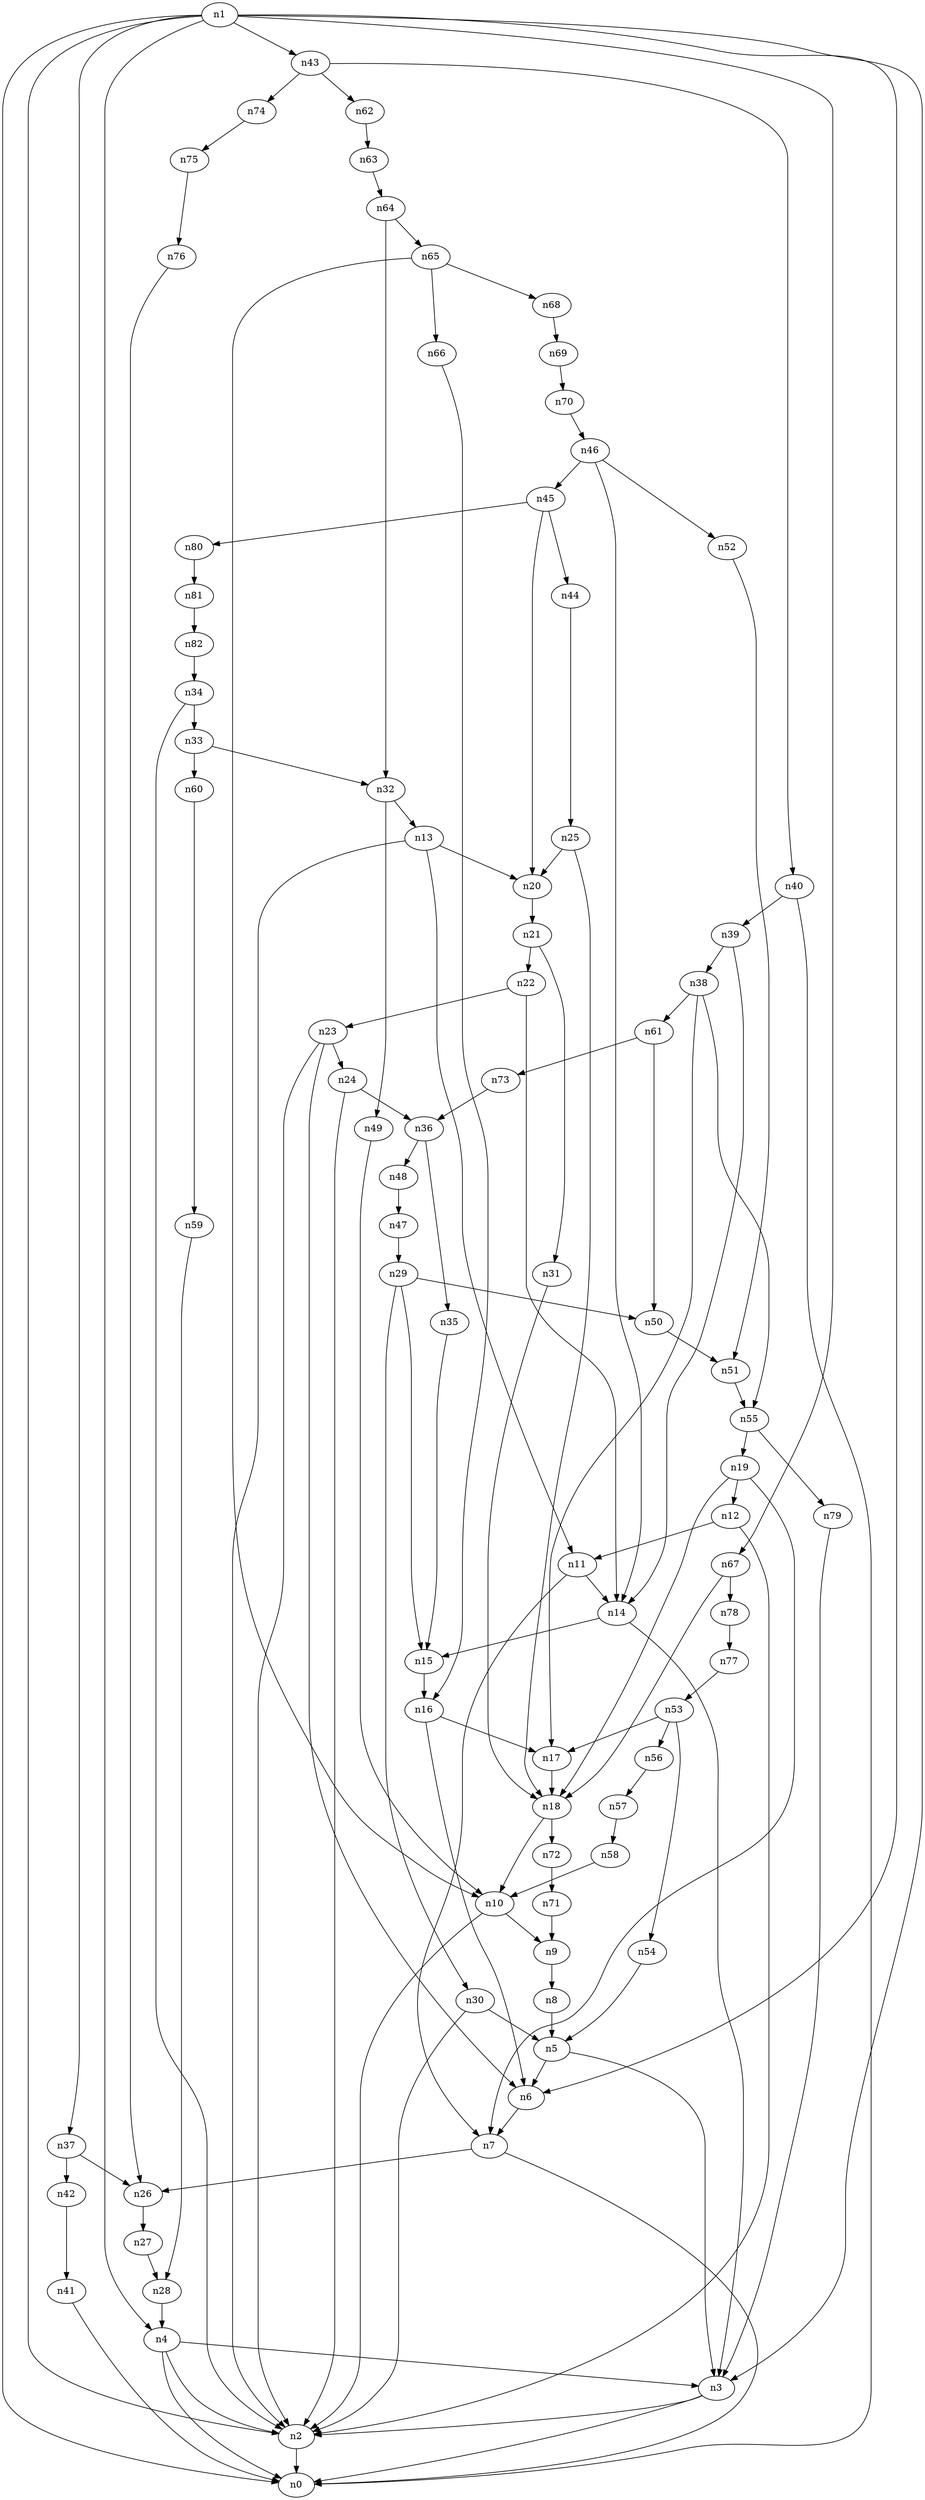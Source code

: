 digraph G {
	n1 -> n0	 [_graphml_id=e0];
	n1 -> n2	 [_graphml_id=e1];
	n1 -> n3	 [_graphml_id=e6];
	n1 -> n4	 [_graphml_id=e9];
	n1 -> n6	 [_graphml_id=e12];
	n1 -> n37	 [_graphml_id=e61];
	n1 -> n43	 [_graphml_id=e69];
	n1 -> n67	 [_graphml_id=e109];
	n2 -> n0	 [_graphml_id=e5];
	n3 -> n0	 [_graphml_id=e8];
	n3 -> n2	 [_graphml_id=e2];
	n4 -> n0	 [_graphml_id=e4];
	n4 -> n2	 [_graphml_id=e7];
	n4 -> n3	 [_graphml_id=e3];
	n5 -> n3	 [_graphml_id=e10];
	n5 -> n6	 [_graphml_id=e11];
	n6 -> n7	 [_graphml_id=e13];
	n7 -> n0	 [_graphml_id=e14];
	n7 -> n26	 [_graphml_id=e43];
	n8 -> n5	 [_graphml_id=e15];
	n9 -> n8	 [_graphml_id=e16];
	n10 -> n2	 [_graphml_id=e18];
	n10 -> n9	 [_graphml_id=e17];
	n11 -> n7	 [_graphml_id=e19];
	n11 -> n14	 [_graphml_id=e24];
	n12 -> n2	 [_graphml_id=e21];
	n12 -> n11	 [_graphml_id=e20];
	n13 -> n2	 [_graphml_id=e23];
	n13 -> n11	 [_graphml_id=e22];
	n13 -> n20	 [_graphml_id=e34];
	n14 -> n3	 [_graphml_id=e33];
	n14 -> n15	 [_graphml_id=e25];
	n15 -> n16	 [_graphml_id=e26];
	n16 -> n6	 [_graphml_id=e27];
	n16 -> n17	 [_graphml_id=e28];
	n17 -> n18	 [_graphml_id=e29];
	n18 -> n10	 [_graphml_id=e30];
	n18 -> n72	 [_graphml_id=e118];
	n19 -> n7	 [_graphml_id=e32];
	n19 -> n12	 [_graphml_id=e31];
	n19 -> n18	 [_graphml_id=e111];
	n20 -> n21	 [_graphml_id=e35];
	n21 -> n22	 [_graphml_id=e36];
	n21 -> n31	 [_graphml_id=e51];
	n22 -> n14	 [_graphml_id=e37];
	n22 -> n23	 [_graphml_id=e52];
	n23 -> n2	 [_graphml_id=e71];
	n23 -> n6	 [_graphml_id=e38];
	n23 -> n24	 [_graphml_id=e39];
	n24 -> n2	 [_graphml_id=e40];
	n24 -> n36	 [_graphml_id=e59];
	n25 -> n18	 [_graphml_id=e41];
	n25 -> n20	 [_graphml_id=e42];
	n26 -> n27	 [_graphml_id=e44];
	n27 -> n28	 [_graphml_id=e45];
	n28 -> n4	 [_graphml_id=e46];
	n29 -> n15	 [_graphml_id=e47];
	n29 -> n30	 [_graphml_id=e48];
	n29 -> n50	 [_graphml_id=e82];
	n30 -> n2	 [_graphml_id=e49];
	n30 -> n5	 [_graphml_id=e101];
	n31 -> n18	 [_graphml_id=e50];
	n32 -> n13	 [_graphml_id=e53];
	n32 -> n49	 [_graphml_id=e79];
	n33 -> n32	 [_graphml_id=e54];
	n33 -> n60	 [_graphml_id=e98];
	n34 -> n2	 [_graphml_id=e56];
	n34 -> n33	 [_graphml_id=e55];
	n35 -> n15	 [_graphml_id=e57];
	n36 -> n35	 [_graphml_id=e58];
	n36 -> n48	 [_graphml_id=e78];
	n37 -> n26	 [_graphml_id=e60];
	n37 -> n42	 [_graphml_id=e68];
	n38 -> n17	 [_graphml_id=e62];
	n38 -> n55	 [_graphml_id=e131];
	n38 -> n61	 [_graphml_id=e99];
	n39 -> n14	 [_graphml_id=e91];
	n39 -> n38	 [_graphml_id=e63];
	n40 -> n0	 [_graphml_id=e65];
	n40 -> n39	 [_graphml_id=e64];
	n41 -> n0	 [_graphml_id=e66];
	n42 -> n41	 [_graphml_id=e67];
	n43 -> n40	 [_graphml_id=e70];
	n43 -> n62	 [_graphml_id=e102];
	n43 -> n74	 [_graphml_id=e122];
	n44 -> n25	 [_graphml_id=e72];
	n45 -> n20	 [_graphml_id=e81];
	n45 -> n44	 [_graphml_id=e73];
	n45 -> n80	 [_graphml_id=e132];
	n46 -> n14	 [_graphml_id=e75];
	n46 -> n45	 [_graphml_id=e74];
	n46 -> n52	 [_graphml_id=e85];
	n47 -> n29	 [_graphml_id=e76];
	n48 -> n47	 [_graphml_id=e77];
	n49 -> n10	 [_graphml_id=e80];
	n50 -> n51	 [_graphml_id=e83];
	n51 -> n55	 [_graphml_id=e90];
	n52 -> n51	 [_graphml_id=e84];
	n53 -> n17	 [_graphml_id=e86];
	n53 -> n54	 [_graphml_id=e87];
	n53 -> n56	 [_graphml_id=e92];
	n54 -> n5	 [_graphml_id=e88];
	n55 -> n19	 [_graphml_id=e89];
	n55 -> n79	 [_graphml_id=e129];
	n56 -> n57	 [_graphml_id=e93];
	n57 -> n58	 [_graphml_id=e94];
	n58 -> n10	 [_graphml_id=e95];
	n59 -> n28	 [_graphml_id=e96];
	n60 -> n59	 [_graphml_id=e97];
	n61 -> n50	 [_graphml_id=e100];
	n61 -> n73	 [_graphml_id=e120];
	n62 -> n63	 [_graphml_id=e103];
	n63 -> n64	 [_graphml_id=e104];
	n64 -> n32	 [_graphml_id=e105];
	n64 -> n65	 [_graphml_id=e121];
	n65 -> n10	 [_graphml_id=e106];
	n65 -> n66	 [_graphml_id=e107];
	n65 -> n68	 [_graphml_id=e112];
	n66 -> n16	 [_graphml_id=e108];
	n67 -> n18	 [_graphml_id=e110];
	n67 -> n78	 [_graphml_id=e128];
	n68 -> n69	 [_graphml_id=e113];
	n69 -> n70	 [_graphml_id=e114];
	n70 -> n46	 [_graphml_id=e115];
	n71 -> n9	 [_graphml_id=e116];
	n72 -> n71	 [_graphml_id=e117];
	n73 -> n36	 [_graphml_id=e119];
	n74 -> n75	 [_graphml_id=e123];
	n75 -> n76	 [_graphml_id=e124];
	n76 -> n26	 [_graphml_id=e125];
	n77 -> n53	 [_graphml_id=e126];
	n78 -> n77	 [_graphml_id=e127];
	n79 -> n3	 [_graphml_id=e130];
	n80 -> n81	 [_graphml_id=e133];
	n81 -> n82	 [_graphml_id=e134];
	n82 -> n34	 [_graphml_id=e135];
}
